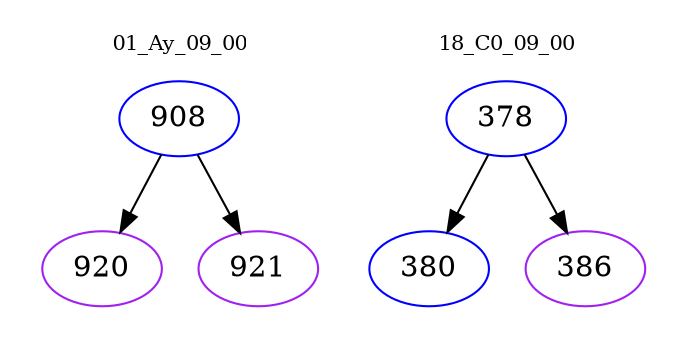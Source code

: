 digraph{
subgraph cluster_0 {
color = white
label = "01_Ay_09_00";
fontsize=10;
T0_908 [label="908", color="blue"]
T0_908 -> T0_920 [color="black"]
T0_920 [label="920", color="purple"]
T0_908 -> T0_921 [color="black"]
T0_921 [label="921", color="purple"]
}
subgraph cluster_1 {
color = white
label = "18_C0_09_00";
fontsize=10;
T1_378 [label="378", color="blue"]
T1_378 -> T1_380 [color="black"]
T1_380 [label="380", color="blue"]
T1_378 -> T1_386 [color="black"]
T1_386 [label="386", color="purple"]
}
}
